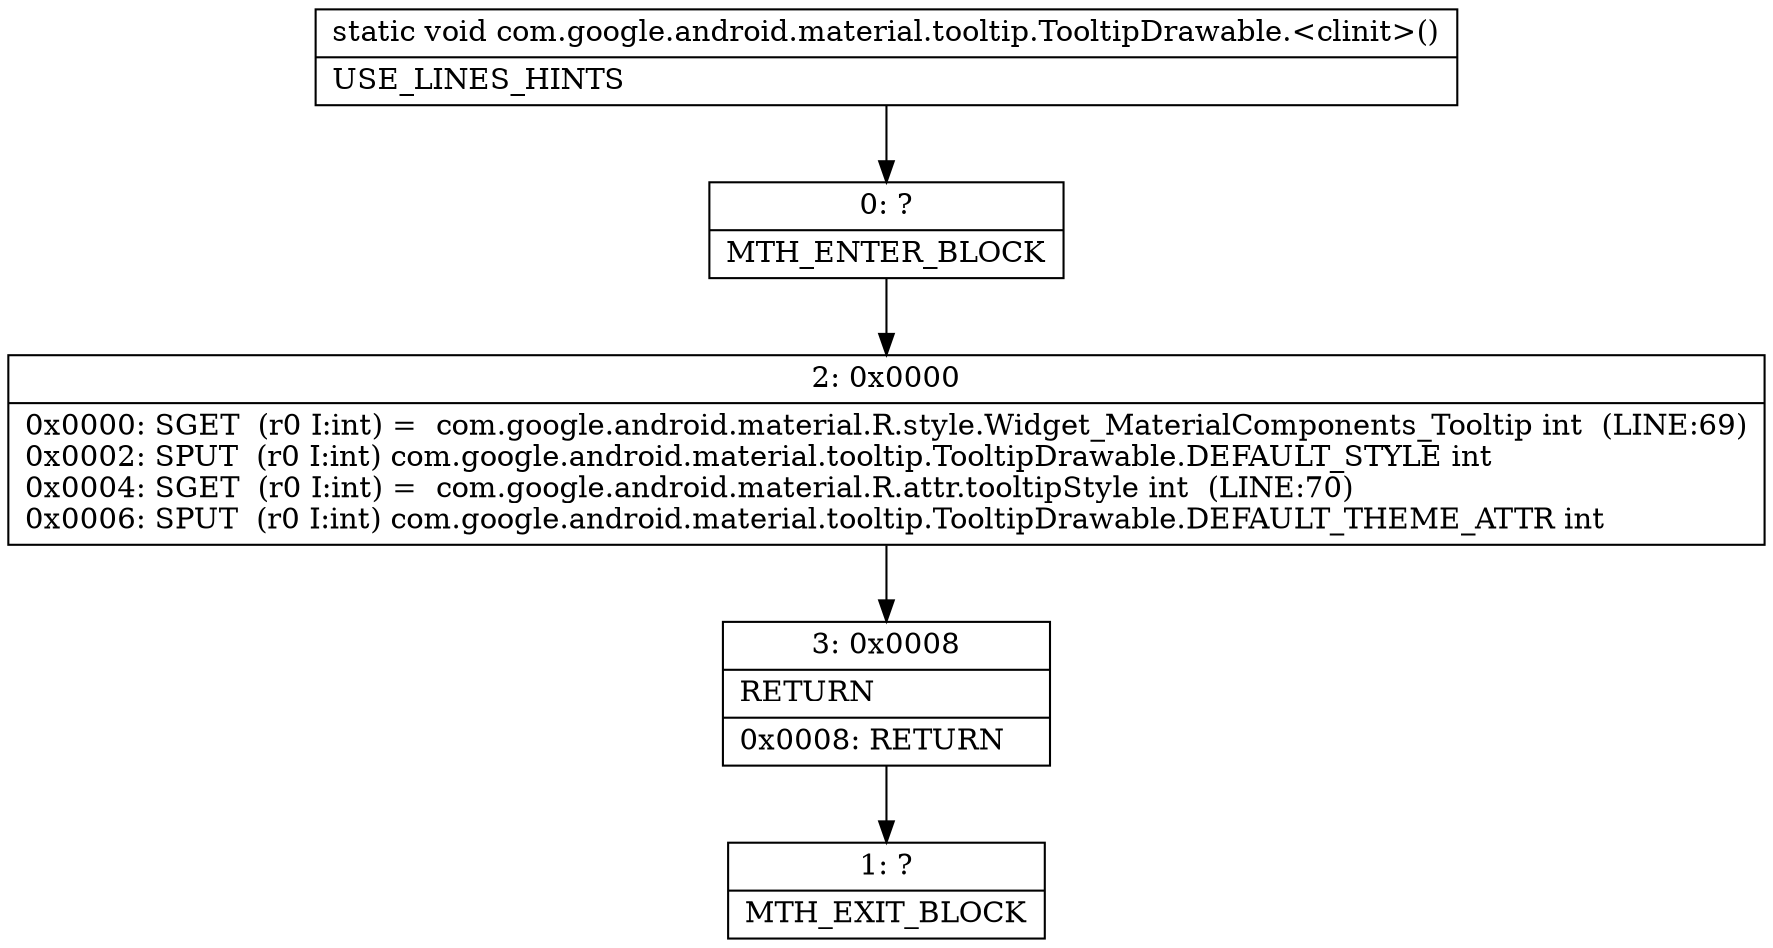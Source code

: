 digraph "CFG forcom.google.android.material.tooltip.TooltipDrawable.\<clinit\>()V" {
Node_0 [shape=record,label="{0\:\ ?|MTH_ENTER_BLOCK\l}"];
Node_2 [shape=record,label="{2\:\ 0x0000|0x0000: SGET  (r0 I:int) =  com.google.android.material.R.style.Widget_MaterialComponents_Tooltip int  (LINE:69)\l0x0002: SPUT  (r0 I:int) com.google.android.material.tooltip.TooltipDrawable.DEFAULT_STYLE int \l0x0004: SGET  (r0 I:int) =  com.google.android.material.R.attr.tooltipStyle int  (LINE:70)\l0x0006: SPUT  (r0 I:int) com.google.android.material.tooltip.TooltipDrawable.DEFAULT_THEME_ATTR int \l}"];
Node_3 [shape=record,label="{3\:\ 0x0008|RETURN\l|0x0008: RETURN   \l}"];
Node_1 [shape=record,label="{1\:\ ?|MTH_EXIT_BLOCK\l}"];
MethodNode[shape=record,label="{static void com.google.android.material.tooltip.TooltipDrawable.\<clinit\>()  | USE_LINES_HINTS\l}"];
MethodNode -> Node_0;Node_0 -> Node_2;
Node_2 -> Node_3;
Node_3 -> Node_1;
}

